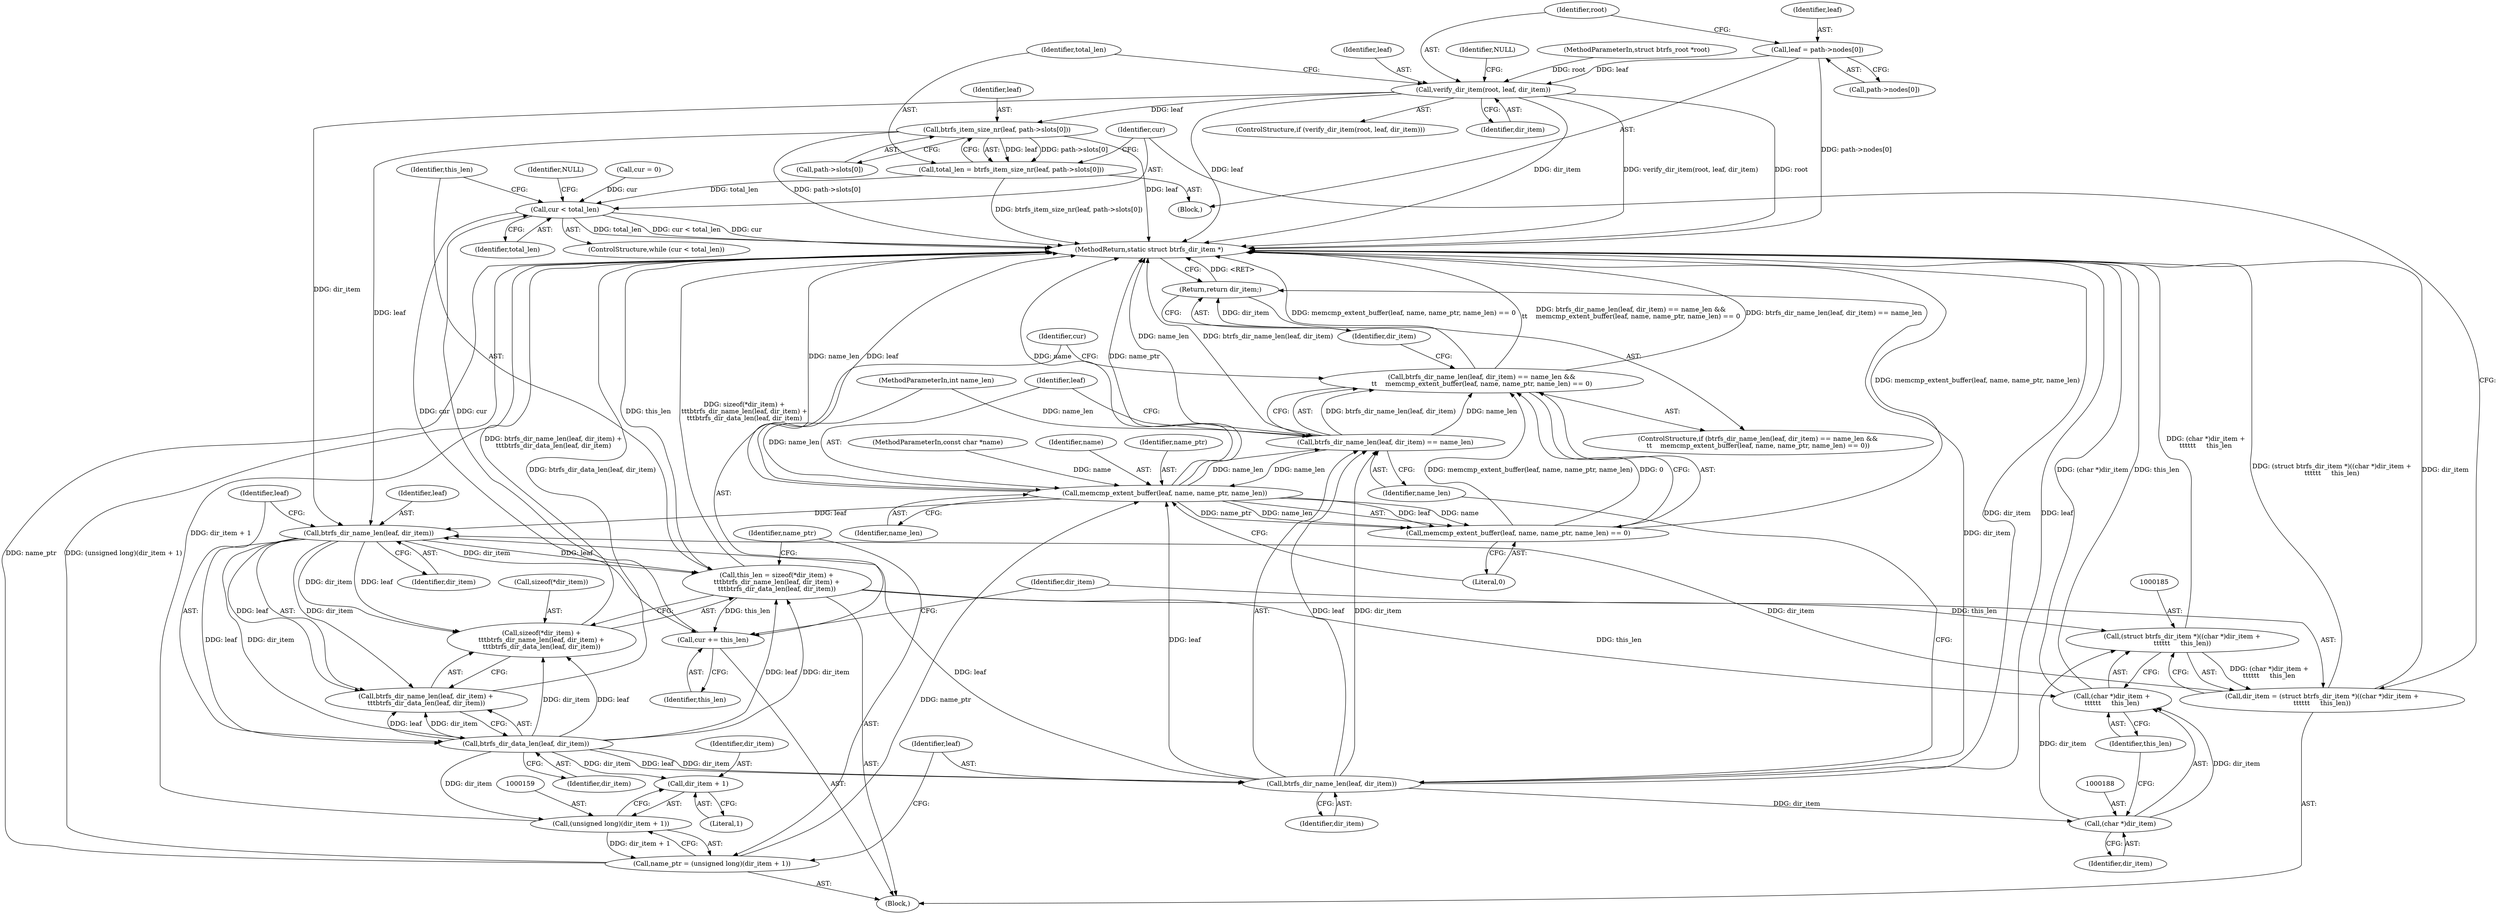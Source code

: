 digraph "0_linux_5f5bc6b1e2d5a6f827bc860ef2dc5b6f365d1339_0@array" {
"1000115" [label="(Call,leaf = path->nodes[0])"];
"1000123" [label="(Call,verify_dir_item(root, leaf, dir_item))"];
"1000131" [label="(Call,btrfs_item_size_nr(leaf, path->slots[0]))"];
"1000129" [label="(Call,total_len = btrfs_item_size_nr(leaf, path->slots[0]))"];
"1000139" [label="(Call,cur < total_len)"];
"1000179" [label="(Call,cur += this_len)"];
"1000150" [label="(Call,btrfs_dir_name_len(leaf, dir_item))"];
"1000143" [label="(Call,this_len = sizeof(*dir_item) +\n\t\t\tbtrfs_dir_name_len(leaf, dir_item) +\n\t\t\tbtrfs_dir_data_len(leaf, dir_item))"];
"1000184" [label="(Call,(struct btrfs_dir_item *)((char *)dir_item +\n\t\t\t\t\t\t     this_len))"];
"1000182" [label="(Call,dir_item = (struct btrfs_dir_item *)((char *)dir_item +\n\t\t\t\t\t\t     this_len))"];
"1000186" [label="(Call,(char *)dir_item +\n\t\t\t\t\t\t     this_len)"];
"1000145" [label="(Call,sizeof(*dir_item) +\n\t\t\tbtrfs_dir_name_len(leaf, dir_item) +\n\t\t\tbtrfs_dir_data_len(leaf, dir_item))"];
"1000149" [label="(Call,btrfs_dir_name_len(leaf, dir_item) +\n\t\t\tbtrfs_dir_data_len(leaf, dir_item))"];
"1000153" [label="(Call,btrfs_dir_data_len(leaf, dir_item))"];
"1000158" [label="(Call,(unsigned long)(dir_item + 1))"];
"1000156" [label="(Call,name_ptr = (unsigned long)(dir_item + 1))"];
"1000171" [label="(Call,memcmp_extent_buffer(leaf, name, name_ptr, name_len))"];
"1000165" [label="(Call,btrfs_dir_name_len(leaf, dir_item) == name_len)"];
"1000164" [label="(Call,btrfs_dir_name_len(leaf, dir_item) == name_len &&\n\t\t    memcmp_extent_buffer(leaf, name, name_ptr, name_len) == 0)"];
"1000170" [label="(Call,memcmp_extent_buffer(leaf, name, name_ptr, name_len) == 0)"];
"1000160" [label="(Call,dir_item + 1)"];
"1000166" [label="(Call,btrfs_dir_name_len(leaf, dir_item))"];
"1000177" [label="(Return,return dir_item;)"];
"1000187" [label="(Call,(char *)dir_item)"];
"1000193" [label="(MethodReturn,static struct btrfs_dir_item *)"];
"1000142" [label="(Block,)"];
"1000183" [label="(Identifier,dir_item)"];
"1000130" [label="(Identifier,total_len)"];
"1000129" [label="(Call,total_len = btrfs_item_size_nr(leaf, path->slots[0]))"];
"1000139" [label="(Call,cur < total_len)"];
"1000149" [label="(Call,btrfs_dir_name_len(leaf, dir_item) +\n\t\t\tbtrfs_dir_data_len(leaf, dir_item))"];
"1000158" [label="(Call,(unsigned long)(dir_item + 1))"];
"1000170" [label="(Call,memcmp_extent_buffer(leaf, name, name_ptr, name_len) == 0)"];
"1000175" [label="(Identifier,name_len)"];
"1000161" [label="(Identifier,dir_item)"];
"1000165" [label="(Call,btrfs_dir_name_len(leaf, dir_item) == name_len)"];
"1000163" [label="(ControlStructure,if (btrfs_dir_name_len(leaf, dir_item) == name_len &&\n\t\t    memcmp_extent_buffer(leaf, name, name_ptr, name_len) == 0))"];
"1000169" [label="(Identifier,name_len)"];
"1000160" [label="(Call,dir_item + 1)"];
"1000172" [label="(Identifier,leaf)"];
"1000162" [label="(Literal,1)"];
"1000105" [label="(Block,)"];
"1000132" [label="(Identifier,leaf)"];
"1000125" [label="(Identifier,leaf)"];
"1000156" [label="(Call,name_ptr = (unsigned long)(dir_item + 1))"];
"1000167" [label="(Identifier,leaf)"];
"1000143" [label="(Call,this_len = sizeof(*dir_item) +\n\t\t\tbtrfs_dir_name_len(leaf, dir_item) +\n\t\t\tbtrfs_dir_data_len(leaf, dir_item))"];
"1000180" [label="(Identifier,cur)"];
"1000157" [label="(Identifier,name_ptr)"];
"1000171" [label="(Call,memcmp_extent_buffer(leaf, name, name_ptr, name_len))"];
"1000122" [label="(ControlStructure,if (verify_dir_item(root, leaf, dir_item)))"];
"1000115" [label="(Call,leaf = path->nodes[0])"];
"1000103" [label="(MethodParameterIn,const char *name)"];
"1000140" [label="(Identifier,cur)"];
"1000155" [label="(Identifier,dir_item)"];
"1000144" [label="(Identifier,this_len)"];
"1000173" [label="(Identifier,name)"];
"1000104" [label="(MethodParameterIn,int name_len)"];
"1000153" [label="(Call,btrfs_dir_data_len(leaf, dir_item))"];
"1000189" [label="(Identifier,dir_item)"];
"1000126" [label="(Identifier,dir_item)"];
"1000186" [label="(Call,(char *)dir_item +\n\t\t\t\t\t\t     this_len)"];
"1000117" [label="(Call,path->nodes[0])"];
"1000141" [label="(Identifier,total_len)"];
"1000110" [label="(Call,cur = 0)"];
"1000150" [label="(Call,btrfs_dir_name_len(leaf, dir_item))"];
"1000174" [label="(Identifier,name_ptr)"];
"1000176" [label="(Literal,0)"];
"1000181" [label="(Identifier,this_len)"];
"1000166" [label="(Call,btrfs_dir_name_len(leaf, dir_item))"];
"1000124" [label="(Identifier,root)"];
"1000123" [label="(Call,verify_dir_item(root, leaf, dir_item))"];
"1000128" [label="(Identifier,NULL)"];
"1000168" [label="(Identifier,dir_item)"];
"1000116" [label="(Identifier,leaf)"];
"1000133" [label="(Call,path->slots[0])"];
"1000187" [label="(Call,(char *)dir_item)"];
"1000192" [label="(Identifier,NULL)"];
"1000184" [label="(Call,(struct btrfs_dir_item *)((char *)dir_item +\n\t\t\t\t\t\t     this_len))"];
"1000190" [label="(Identifier,this_len)"];
"1000152" [label="(Identifier,dir_item)"];
"1000178" [label="(Identifier,dir_item)"];
"1000177" [label="(Return,return dir_item;)"];
"1000138" [label="(ControlStructure,while (cur < total_len))"];
"1000164" [label="(Call,btrfs_dir_name_len(leaf, dir_item) == name_len &&\n\t\t    memcmp_extent_buffer(leaf, name, name_ptr, name_len) == 0)"];
"1000131" [label="(Call,btrfs_item_size_nr(leaf, path->slots[0]))"];
"1000182" [label="(Call,dir_item = (struct btrfs_dir_item *)((char *)dir_item +\n\t\t\t\t\t\t     this_len))"];
"1000179" [label="(Call,cur += this_len)"];
"1000146" [label="(Call,sizeof(*dir_item))"];
"1000101" [label="(MethodParameterIn,struct btrfs_root *root)"];
"1000154" [label="(Identifier,leaf)"];
"1000145" [label="(Call,sizeof(*dir_item) +\n\t\t\tbtrfs_dir_name_len(leaf, dir_item) +\n\t\t\tbtrfs_dir_data_len(leaf, dir_item))"];
"1000151" [label="(Identifier,leaf)"];
"1000115" -> "1000105"  [label="AST: "];
"1000115" -> "1000117"  [label="CFG: "];
"1000116" -> "1000115"  [label="AST: "];
"1000117" -> "1000115"  [label="AST: "];
"1000124" -> "1000115"  [label="CFG: "];
"1000115" -> "1000193"  [label="DDG: path->nodes[0]"];
"1000115" -> "1000123"  [label="DDG: leaf"];
"1000123" -> "1000122"  [label="AST: "];
"1000123" -> "1000126"  [label="CFG: "];
"1000124" -> "1000123"  [label="AST: "];
"1000125" -> "1000123"  [label="AST: "];
"1000126" -> "1000123"  [label="AST: "];
"1000128" -> "1000123"  [label="CFG: "];
"1000130" -> "1000123"  [label="CFG: "];
"1000123" -> "1000193"  [label="DDG: leaf"];
"1000123" -> "1000193"  [label="DDG: dir_item"];
"1000123" -> "1000193"  [label="DDG: verify_dir_item(root, leaf, dir_item)"];
"1000123" -> "1000193"  [label="DDG: root"];
"1000101" -> "1000123"  [label="DDG: root"];
"1000123" -> "1000131"  [label="DDG: leaf"];
"1000123" -> "1000150"  [label="DDG: dir_item"];
"1000131" -> "1000129"  [label="AST: "];
"1000131" -> "1000133"  [label="CFG: "];
"1000132" -> "1000131"  [label="AST: "];
"1000133" -> "1000131"  [label="AST: "];
"1000129" -> "1000131"  [label="CFG: "];
"1000131" -> "1000193"  [label="DDG: leaf"];
"1000131" -> "1000193"  [label="DDG: path->slots[0]"];
"1000131" -> "1000129"  [label="DDG: leaf"];
"1000131" -> "1000129"  [label="DDG: path->slots[0]"];
"1000131" -> "1000150"  [label="DDG: leaf"];
"1000129" -> "1000105"  [label="AST: "];
"1000130" -> "1000129"  [label="AST: "];
"1000140" -> "1000129"  [label="CFG: "];
"1000129" -> "1000193"  [label="DDG: btrfs_item_size_nr(leaf, path->slots[0])"];
"1000129" -> "1000139"  [label="DDG: total_len"];
"1000139" -> "1000138"  [label="AST: "];
"1000139" -> "1000141"  [label="CFG: "];
"1000140" -> "1000139"  [label="AST: "];
"1000141" -> "1000139"  [label="AST: "];
"1000144" -> "1000139"  [label="CFG: "];
"1000192" -> "1000139"  [label="CFG: "];
"1000139" -> "1000193"  [label="DDG: total_len"];
"1000139" -> "1000193"  [label="DDG: cur < total_len"];
"1000139" -> "1000193"  [label="DDG: cur"];
"1000179" -> "1000139"  [label="DDG: cur"];
"1000110" -> "1000139"  [label="DDG: cur"];
"1000139" -> "1000179"  [label="DDG: cur"];
"1000179" -> "1000142"  [label="AST: "];
"1000179" -> "1000181"  [label="CFG: "];
"1000180" -> "1000179"  [label="AST: "];
"1000181" -> "1000179"  [label="AST: "];
"1000183" -> "1000179"  [label="CFG: "];
"1000143" -> "1000179"  [label="DDG: this_len"];
"1000150" -> "1000149"  [label="AST: "];
"1000150" -> "1000152"  [label="CFG: "];
"1000151" -> "1000150"  [label="AST: "];
"1000152" -> "1000150"  [label="AST: "];
"1000154" -> "1000150"  [label="CFG: "];
"1000150" -> "1000143"  [label="DDG: leaf"];
"1000150" -> "1000143"  [label="DDG: dir_item"];
"1000150" -> "1000145"  [label="DDG: leaf"];
"1000150" -> "1000145"  [label="DDG: dir_item"];
"1000150" -> "1000149"  [label="DDG: leaf"];
"1000150" -> "1000149"  [label="DDG: dir_item"];
"1000171" -> "1000150"  [label="DDG: leaf"];
"1000166" -> "1000150"  [label="DDG: leaf"];
"1000182" -> "1000150"  [label="DDG: dir_item"];
"1000150" -> "1000153"  [label="DDG: leaf"];
"1000150" -> "1000153"  [label="DDG: dir_item"];
"1000143" -> "1000142"  [label="AST: "];
"1000143" -> "1000145"  [label="CFG: "];
"1000144" -> "1000143"  [label="AST: "];
"1000145" -> "1000143"  [label="AST: "];
"1000157" -> "1000143"  [label="CFG: "];
"1000143" -> "1000193"  [label="DDG: this_len"];
"1000143" -> "1000193"  [label="DDG: sizeof(*dir_item) +\n\t\t\tbtrfs_dir_name_len(leaf, dir_item) +\n\t\t\tbtrfs_dir_data_len(leaf, dir_item)"];
"1000153" -> "1000143"  [label="DDG: leaf"];
"1000153" -> "1000143"  [label="DDG: dir_item"];
"1000143" -> "1000184"  [label="DDG: this_len"];
"1000143" -> "1000186"  [label="DDG: this_len"];
"1000184" -> "1000182"  [label="AST: "];
"1000184" -> "1000186"  [label="CFG: "];
"1000185" -> "1000184"  [label="AST: "];
"1000186" -> "1000184"  [label="AST: "];
"1000182" -> "1000184"  [label="CFG: "];
"1000184" -> "1000193"  [label="DDG: (char *)dir_item +\n\t\t\t\t\t\t     this_len"];
"1000184" -> "1000182"  [label="DDG: (char *)dir_item +\n\t\t\t\t\t\t     this_len"];
"1000187" -> "1000184"  [label="DDG: dir_item"];
"1000182" -> "1000142"  [label="AST: "];
"1000183" -> "1000182"  [label="AST: "];
"1000140" -> "1000182"  [label="CFG: "];
"1000182" -> "1000193"  [label="DDG: (struct btrfs_dir_item *)((char *)dir_item +\n\t\t\t\t\t\t     this_len)"];
"1000182" -> "1000193"  [label="DDG: dir_item"];
"1000186" -> "1000190"  [label="CFG: "];
"1000187" -> "1000186"  [label="AST: "];
"1000190" -> "1000186"  [label="AST: "];
"1000186" -> "1000193"  [label="DDG: (char *)dir_item"];
"1000186" -> "1000193"  [label="DDG: this_len"];
"1000187" -> "1000186"  [label="DDG: dir_item"];
"1000145" -> "1000149"  [label="CFG: "];
"1000146" -> "1000145"  [label="AST: "];
"1000149" -> "1000145"  [label="AST: "];
"1000145" -> "1000193"  [label="DDG: btrfs_dir_name_len(leaf, dir_item) +\n\t\t\tbtrfs_dir_data_len(leaf, dir_item)"];
"1000153" -> "1000145"  [label="DDG: leaf"];
"1000153" -> "1000145"  [label="DDG: dir_item"];
"1000149" -> "1000153"  [label="CFG: "];
"1000153" -> "1000149"  [label="AST: "];
"1000149" -> "1000193"  [label="DDG: btrfs_dir_data_len(leaf, dir_item)"];
"1000153" -> "1000149"  [label="DDG: leaf"];
"1000153" -> "1000149"  [label="DDG: dir_item"];
"1000153" -> "1000155"  [label="CFG: "];
"1000154" -> "1000153"  [label="AST: "];
"1000155" -> "1000153"  [label="AST: "];
"1000153" -> "1000158"  [label="DDG: dir_item"];
"1000153" -> "1000160"  [label="DDG: dir_item"];
"1000153" -> "1000166"  [label="DDG: leaf"];
"1000153" -> "1000166"  [label="DDG: dir_item"];
"1000158" -> "1000156"  [label="AST: "];
"1000158" -> "1000160"  [label="CFG: "];
"1000159" -> "1000158"  [label="AST: "];
"1000160" -> "1000158"  [label="AST: "];
"1000156" -> "1000158"  [label="CFG: "];
"1000158" -> "1000193"  [label="DDG: dir_item + 1"];
"1000158" -> "1000156"  [label="DDG: dir_item + 1"];
"1000156" -> "1000142"  [label="AST: "];
"1000157" -> "1000156"  [label="AST: "];
"1000167" -> "1000156"  [label="CFG: "];
"1000156" -> "1000193"  [label="DDG: name_ptr"];
"1000156" -> "1000193"  [label="DDG: (unsigned long)(dir_item + 1)"];
"1000156" -> "1000171"  [label="DDG: name_ptr"];
"1000171" -> "1000170"  [label="AST: "];
"1000171" -> "1000175"  [label="CFG: "];
"1000172" -> "1000171"  [label="AST: "];
"1000173" -> "1000171"  [label="AST: "];
"1000174" -> "1000171"  [label="AST: "];
"1000175" -> "1000171"  [label="AST: "];
"1000176" -> "1000171"  [label="CFG: "];
"1000171" -> "1000193"  [label="DDG: leaf"];
"1000171" -> "1000193"  [label="DDG: name"];
"1000171" -> "1000193"  [label="DDG: name_ptr"];
"1000171" -> "1000193"  [label="DDG: name_len"];
"1000171" -> "1000165"  [label="DDG: name_len"];
"1000171" -> "1000170"  [label="DDG: leaf"];
"1000171" -> "1000170"  [label="DDG: name"];
"1000171" -> "1000170"  [label="DDG: name_ptr"];
"1000171" -> "1000170"  [label="DDG: name_len"];
"1000166" -> "1000171"  [label="DDG: leaf"];
"1000103" -> "1000171"  [label="DDG: name"];
"1000165" -> "1000171"  [label="DDG: name_len"];
"1000104" -> "1000171"  [label="DDG: name_len"];
"1000165" -> "1000164"  [label="AST: "];
"1000165" -> "1000169"  [label="CFG: "];
"1000166" -> "1000165"  [label="AST: "];
"1000169" -> "1000165"  [label="AST: "];
"1000172" -> "1000165"  [label="CFG: "];
"1000164" -> "1000165"  [label="CFG: "];
"1000165" -> "1000193"  [label="DDG: name_len"];
"1000165" -> "1000193"  [label="DDG: btrfs_dir_name_len(leaf, dir_item)"];
"1000165" -> "1000164"  [label="DDG: btrfs_dir_name_len(leaf, dir_item)"];
"1000165" -> "1000164"  [label="DDG: name_len"];
"1000166" -> "1000165"  [label="DDG: leaf"];
"1000166" -> "1000165"  [label="DDG: dir_item"];
"1000104" -> "1000165"  [label="DDG: name_len"];
"1000164" -> "1000163"  [label="AST: "];
"1000164" -> "1000170"  [label="CFG: "];
"1000170" -> "1000164"  [label="AST: "];
"1000178" -> "1000164"  [label="CFG: "];
"1000180" -> "1000164"  [label="CFG: "];
"1000164" -> "1000193"  [label="DDG: memcmp_extent_buffer(leaf, name, name_ptr, name_len) == 0"];
"1000164" -> "1000193"  [label="DDG: btrfs_dir_name_len(leaf, dir_item) == name_len &&\n\t\t    memcmp_extent_buffer(leaf, name, name_ptr, name_len) == 0"];
"1000164" -> "1000193"  [label="DDG: btrfs_dir_name_len(leaf, dir_item) == name_len"];
"1000170" -> "1000164"  [label="DDG: memcmp_extent_buffer(leaf, name, name_ptr, name_len)"];
"1000170" -> "1000164"  [label="DDG: 0"];
"1000170" -> "1000176"  [label="CFG: "];
"1000176" -> "1000170"  [label="AST: "];
"1000170" -> "1000193"  [label="DDG: memcmp_extent_buffer(leaf, name, name_ptr, name_len)"];
"1000160" -> "1000162"  [label="CFG: "];
"1000161" -> "1000160"  [label="AST: "];
"1000162" -> "1000160"  [label="AST: "];
"1000166" -> "1000168"  [label="CFG: "];
"1000167" -> "1000166"  [label="AST: "];
"1000168" -> "1000166"  [label="AST: "];
"1000169" -> "1000166"  [label="CFG: "];
"1000166" -> "1000193"  [label="DDG: dir_item"];
"1000166" -> "1000193"  [label="DDG: leaf"];
"1000166" -> "1000177"  [label="DDG: dir_item"];
"1000166" -> "1000187"  [label="DDG: dir_item"];
"1000177" -> "1000163"  [label="AST: "];
"1000177" -> "1000178"  [label="CFG: "];
"1000178" -> "1000177"  [label="AST: "];
"1000193" -> "1000177"  [label="CFG: "];
"1000177" -> "1000193"  [label="DDG: <RET>"];
"1000178" -> "1000177"  [label="DDG: dir_item"];
"1000187" -> "1000189"  [label="CFG: "];
"1000188" -> "1000187"  [label="AST: "];
"1000189" -> "1000187"  [label="AST: "];
"1000190" -> "1000187"  [label="CFG: "];
}
